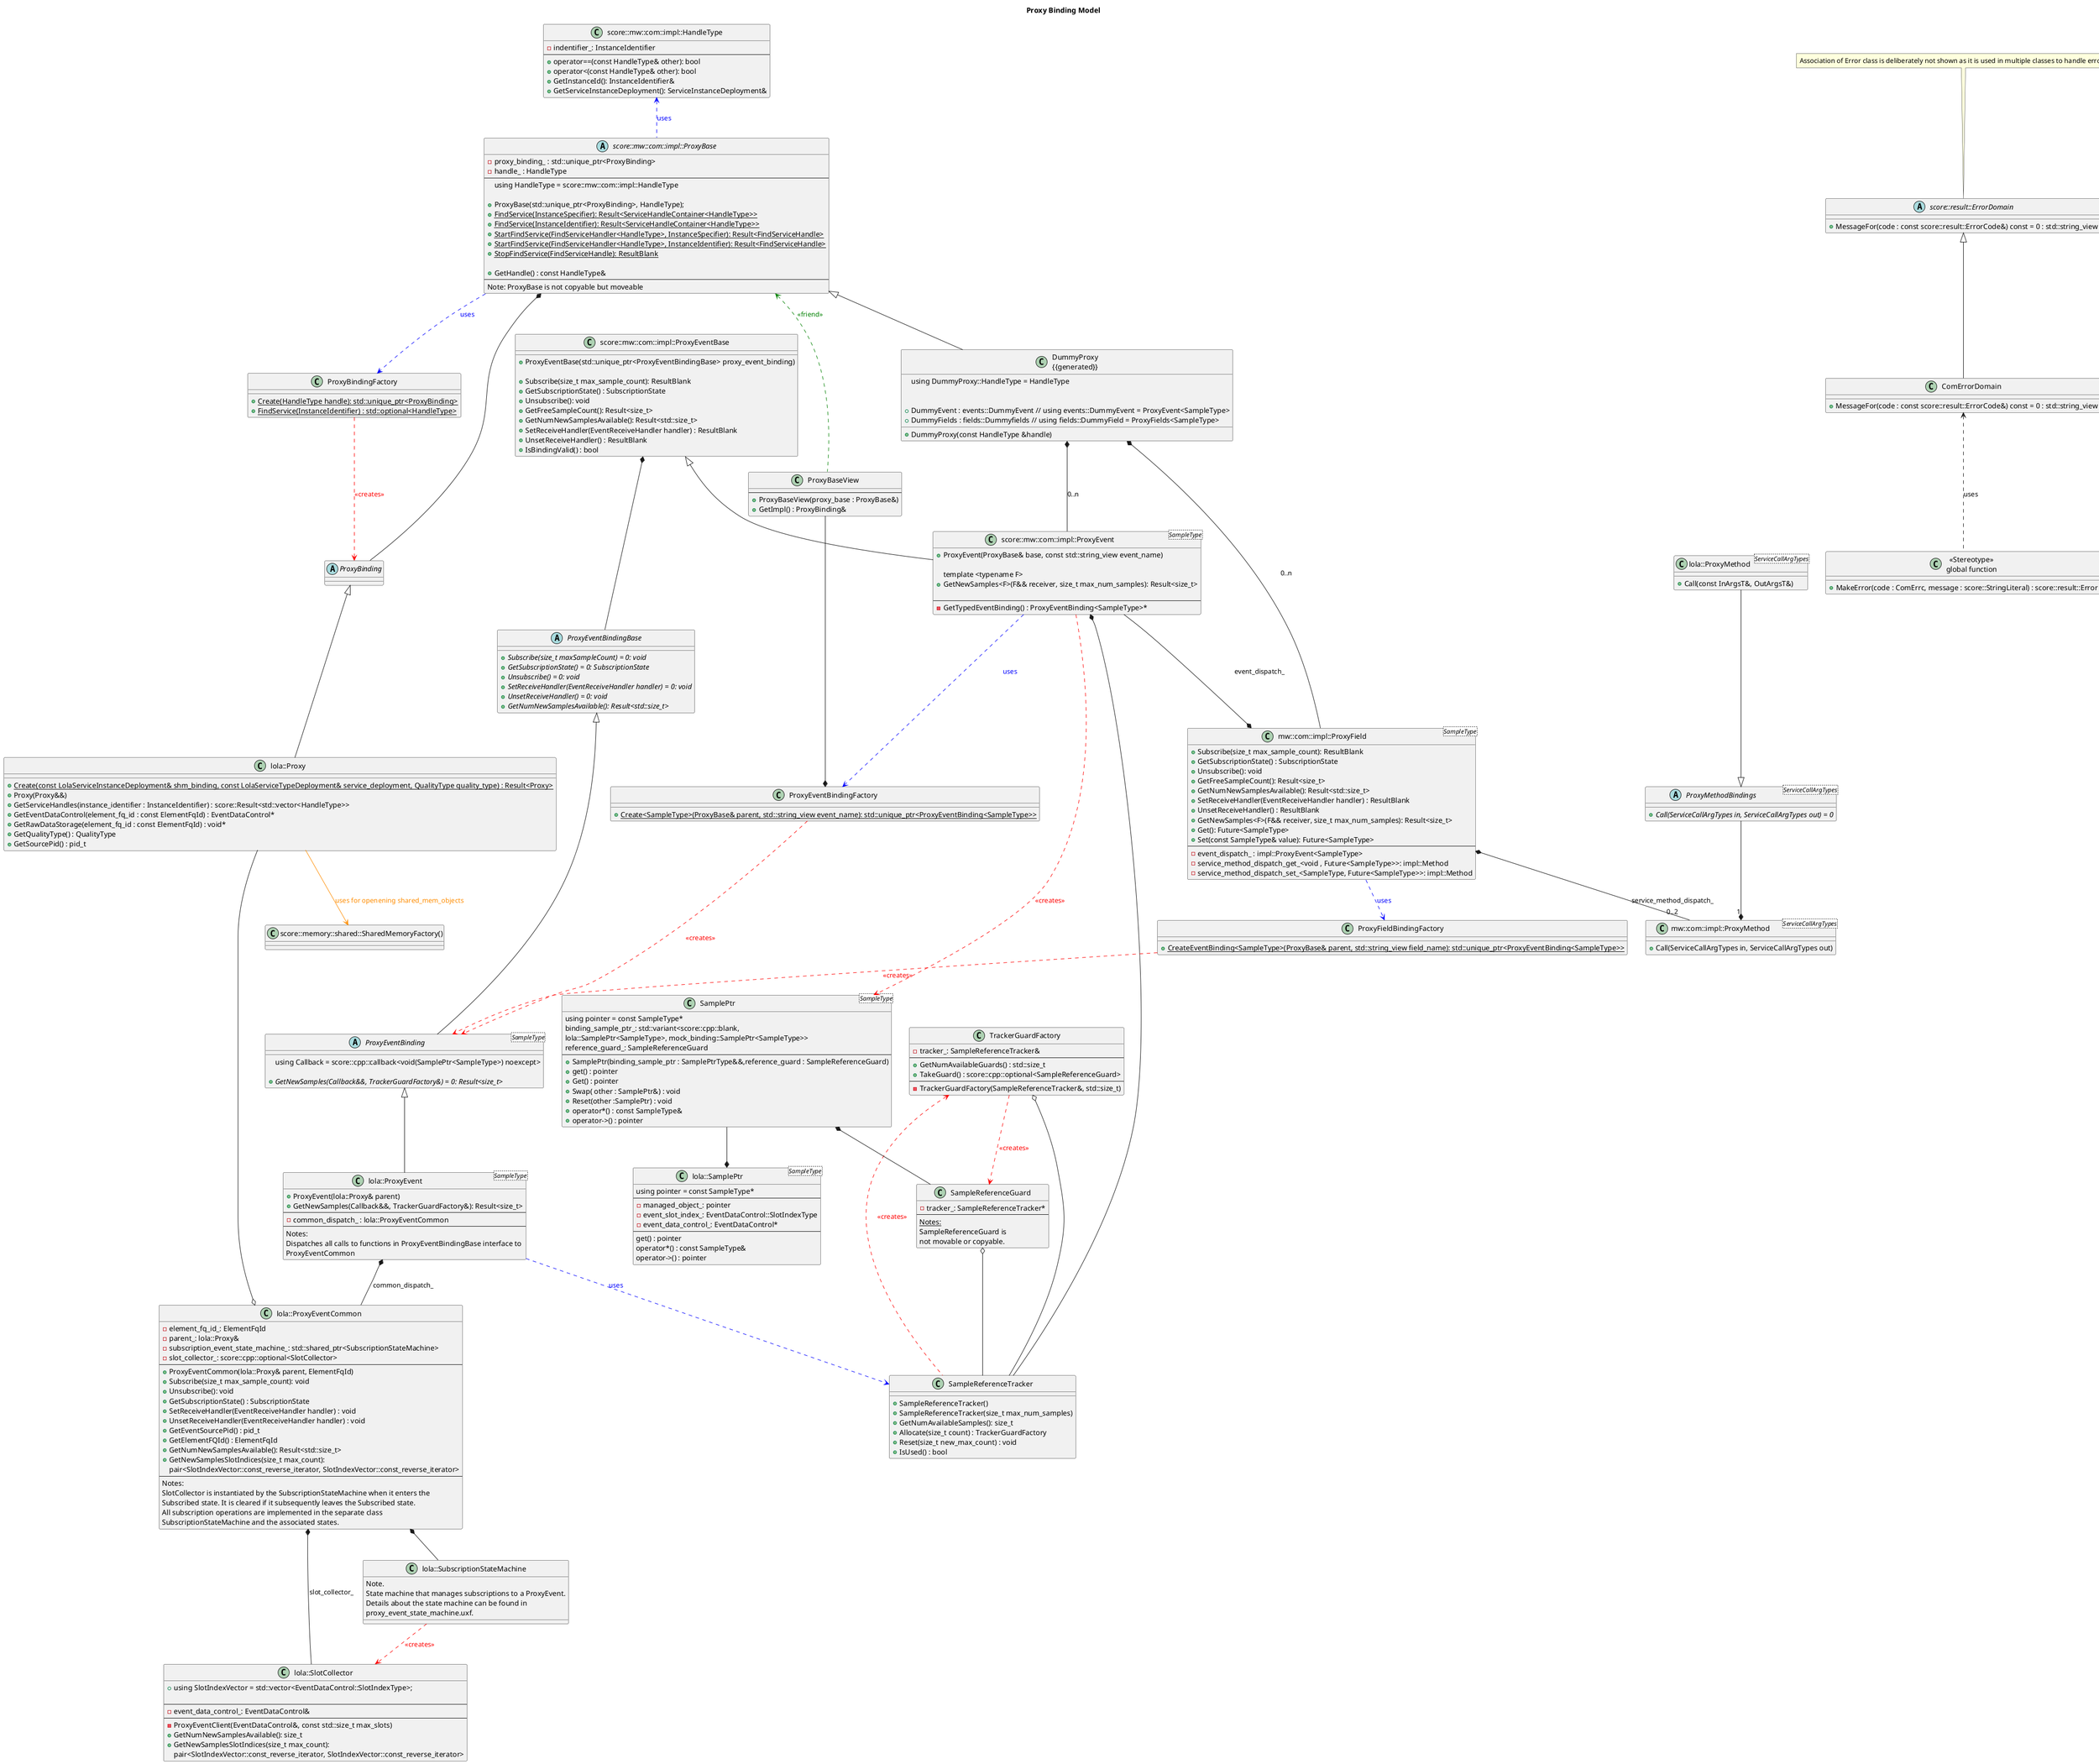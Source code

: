 @startuml "ProxyBindingModel"
title "Proxy Binding Model"

' Error domain classes
abstract class "score::result::ErrorDomain" as ScoreResultErrorDomain {
  +MessageFor(code : const score::result::ErrorCode&) const = 0 : std::string_view
}

class "ComErrorDomain" {
  +MessageFor(code : const score::result::ErrorCode&) const = 0 : std::string_view
}

class "<< Stereotype >>\nglobal function" as GlobalFunction {
  +MakeError(code : ComErrc, message : score::StringLiteral) : score::result::Error
}

note top of ScoreResultErrorDomain
  Association of Error class is deliberately not shown as it is used in multiple classes to handle error cases
end note

' Proxy classes
class "score::mw::com::impl::HandleType" as ScoreMwComImplHandleType {
  -indentifier_: InstanceIdentifier
  --
  +operator==(const HandleType& other): bool
  +operator<(const HandleType& other): bool
  +GetInstanceId(): InstanceIdentifier&
  +GetServiceInstanceDeployment(): ServiceInstanceDeployment&
}

abstract class "score::mw::com::impl::ProxyBase" as ScoreMwComImplProxyBase {
  -proxy_binding_ : std::unique_ptr<ProxyBinding>
  -handle_ : HandleType
  --
  using HandleType = score::mw::com::impl::HandleType

  +ProxyBase(std::unique_ptr<ProxyBinding>, HandleType);
  +{static} FindService(InstanceSpecifier): Result<ServiceHandleContainer<HandleType>>
  +{static} FindService(InstanceIdentifier): Result<ServiceHandleContainer<HandleType>>
  +{static} StartFindService(FindServiceHandler<HandleType>, InstanceSpecifier): Result<FindServiceHandle>
  +{static} StartFindService(FindServiceHandler<HandleType>, InstanceIdentifier): Result<FindServiceHandle>
  +{static} StopFindService(FindServiceHandle): ResultBlank

  +GetHandle() : const HandleType&
  --
  Note: ProxyBase is not copyable but moveable
}

abstract class "ProxyBinding" as ProxyBinding {
}

class "DummyProxy\n{{generated}}" as DummyProxy {
  using DummyProxy::HandleType = HandleType

  +DummyProxy(const HandleType &handle)

  +DummyEvent : events::DummyEvent // using events::DummyEvent = ProxyEvent<SampleType>
  +DummyFields : fields::Dummyfields // using fields::DummyField = ProxyFields<SampleType>
}

class "ProxyBindingFactory" {
  +{static} Create(HandleType handle): std::unique_ptr<ProxyBinding>
  +{static} FindService(InstanceIdentifier) : std::optional<HandleType>
}

class "lola::Proxy" as LolaProxy {
  +{static} Create(const LolaServiceInstanceDeployment& shm_binding, const LolaServiceTypeDeployment& service_deployment, QualityType quality_type) : Result<Proxy>
  +Proxy(Proxy&&)
  +GetServiceHandles(instance_identifier : InstanceIdentifier) : score::Result<std::vector<HandleType>>
  +GetEventDataControl(element_fq_id : const ElementFqId) : EventDataControl*
  +GetRawDataStorage(element_fq_id : const ElementFqId) : void*
  +GetQualityType() : QualityType
  +GetSourcePid() : pid_t
}

class "score::mw::com::impl::ProxyEventBase" as ScoreMwComImplProxyEventBase {
  +ProxyEventBase(std::unique_ptr<ProxyEventBindingBase> proxy_event_binding)

  +Subscribe(size_t max_sample_count): ResultBlank
  +GetSubscriptionState() : SubscriptionState
  +Unsubscribe(): void
  +GetFreeSampleCount(): Result<size_t>
  +GetNumNewSamplesAvailable(): Result<std::size_t>
  +SetReceiveHandler(EventReceiveHandler handler) : ResultBlank
  +UnsetReceiveHandler() : ResultBlank
  +IsBindingValid() : bool
}

class "score::mw::com::impl::ProxyEvent<SampleType>" as ScoreMwComImplProxyEventTemplate {
  +ProxyEvent(ProxyBase& base, const std::string_view event_name)

  template <typename F>
  +GetNewSamples<F>(F&& receiver, size_t max_num_samples): Result<size_t>

  --
  -GetTypedEventBinding() : ProxyEventBinding<SampleType>*
}

abstract class "ProxyEventBindingBase" as ProxyEventBindingBase {
  +{abstract} Subscribe(size_t maxSampleCount) = 0: void
  +{abstract} GetSubscriptionState() = 0: SubscriptionState
  +{abstract} Unsubscribe() = 0: void
  +{abstract} SetReceiveHandler(EventReceiveHandler handler) = 0: void
  +{abstract} UnsetReceiveHandler() = 0: void
  +{abstract} GetNumNewSamplesAvailable(): Result<std::size_t>
}

abstract class "ProxyEventBinding<SampleType>" as ProxyEventBindingTemplate {
  using Callback = score::cpp::callback<void(SamplePtr<SampleType>) noexcept>

  +{abstract} GetNewSamples(Callback&&, TrackerGuardFactory&) = 0: Result<size_t>
}

class "lola::ProxyEvent<SampleType>" as LolaProxyEventTemplate {
  +ProxyEvent(lola::Proxy& parent)
  +GetNewSamples(Callback&&, TrackerGuardFactory&): Result<size_t>
  --
  -common_dispatch_ : lola::ProxyEventCommon
  --
  Notes:
  Dispatches all calls to functions in ProxyEventBindingBase interface to
  ProxyEventCommon
}

class "lola::ProxyEventCommon" as LolaProxyEventCommon {
  -element_fq_id_: ElementFqId
  -parent_: lola::Proxy&
  -subscription_event_state_machine_: std::shared_ptr<SubscriptionStateMachine>
  -slot_collector_: score::cpp::optional<SlotCollector>
  --
  +ProxyEventCommon(lola::Proxy& parent, ElementFqId)
  +Subscribe(size_t max_sample_count): void
  +Unsubscribe(): void
  +GetSubscriptionState() : SubscriptionState
  +SetReceiveHandler(EventReceiveHandler handler) : void
  +UnsetReceiveHandler(EventReceiveHandler handler) : void
  +GetEventSourcePid() : pid_t
  +GetElementFQId() : ElementFqId
  +GetNumNewSamplesAvailable(): Result<std::size_t>
  +GetNewSamplesSlotIndices(size_t max_count):
   pair<SlotIndexVector::const_reverse_iterator, SlotIndexVector::const_reverse_iterator>
  --
  Notes:
  SlotCollector is instantiated by the SubscriptionStateMachine when it enters the
  Subscribed state. It is cleared if it subsequently leaves the Subscribed state.
  All subscription operations are implemented in the separate class
  SubscriptionStateMachine and the associated states.
}

class "lola::SubscriptionStateMachine" as LolaSubscriptionStateMachine {
  Note.
  State machine that manages subscriptions to a ProxyEvent.
  Details about the state machine can be found in
  proxy_event_state_machine.uxf.
}

class "mw::com::impl::ProxyField<SampleType>" as MwComImplProxyFieldTemplate {
  +Subscribe(size_t max_sample_count): ResultBlank
  +GetSubscriptionState() : SubscriptionState
  +Unsubscribe(): void
  +GetFreeSampleCount(): Result<size_t>
  +GetNumNewSamplesAvailable(): Result<std::size_t>
  +SetReceiveHandler(EventReceiveHandler handler) : ResultBlank
  +UnsetReceiveHandler() : ResultBlank
  +GetNewSamples<F>(F&& receiver, size_t max_num_samples): Result<size_t>
  +Get(): Future<SampleType>
  +Set(const SampleType& value): Future<SampleType>
  --
  -event_dispatch_ : impl::ProxyEvent<SampleType>
  -service_method_dispatch_get_<void , Future<SampleType>>: impl::Method
  -service_method_dispatch_set_<SampleType, Future<SampleType>>: impl::Method
}

class "mw::com::impl::ProxyMethod<ServiceCallArgTypes>" as MwComImplProxyMethodTemplate {
  +Call(ServiceCallArgTypes in, ServiceCallArgTypes out)
}

abstract class "ProxyMethodBindings<ServiceCallArgTypes>" as ProxyMethodBindingsTemplate {
  +{abstract} Call(ServiceCallArgTypes in, ServiceCallArgTypes out) = 0
}

class "lola::ProxyMethod<ServiceCallArgTypes>" as LolaProxyMethodTemplate {
  +Call(const InArgsT&, OutArgsT&)
}

class "ProxyEventBindingFactory" {
  +{static} Create<SampleType>(ProxyBase& parent, std::string_view event_name): std::unique_ptr<ProxyEventBinding<SampleType>>
}

class "ProxyFieldBindingFactory" {
  +{static} CreateEventBinding<SampleType>(ProxyBase& parent, std::string_view field_name): std::unique_ptr<ProxyEventBinding<SampleType>>
}

class "SampleReferenceTracker" {
  +SampleReferenceTracker()
  +SampleReferenceTracker(size_t max_num_samples)
  +GetNumAvailableSamples(): size_t
  +Allocate(size_t count) : TrackerGuardFactory
  +Reset(size_t new_max_count) : void
  +IsUsed() : bool
}

class "TrackerGuardFactory" {
  -tracker_: SampleReferenceTracker&
  --
  +GetNumAvailableGuards() : std::size_t
  +TakeGuard() : score::cpp::optional<SampleReferenceGuard>
  --
  -TrackerGuardFactory(SampleReferenceTracker&, std::size_t)
}

class "SampleReferenceGuard" {
  -tracker_: SampleReferenceTracker*
  --
  <u>Notes:</u>
  SampleReferenceGuard is
  not movable or copyable.
}

class "SamplePtr<SampleType>" as SamplePtrTemplate {
  using pointer = const SampleType*
  binding_sample_ptr_: std::variant<score::cpp::blank,
      lola::SamplePtr<SampleType>, mock_binding::SamplePtr<SampleType>>
  reference_guard_: SampleReferenceGuard
  --
  + SamplePtr(binding_sample_ptr : SamplePtrType&&,reference_guard : SampleReferenceGuard)
  +get() : pointer
  +Get() : pointer
  +Swap( other : SamplePtr&) : void
  +Reset(other :SamplePtr) : void
  +operator*() : const SampleType&
  +operator->() : pointer
}

class "lola::SamplePtr<SampleType>" as LolaSamplePtrTemplate {
  using pointer = const SampleType*
  --
  -managed_object_: pointer
  -event_slot_index_: EventDataControl::SlotIndexType
  -event_data_control_: EventDataControl*
  --
  get() : pointer
  operator*() : const SampleType&
  operator->() : pointer
}

class "lola::SlotCollector" as LolaSlotCollector {
  +using SlotIndexVector = std::vector<EventDataControl::SlotIndexType>;

  --
  -event_data_control_: EventDataControl&
  --
  -ProxyEventClient(EventDataControl&, const std::size_t max_slots)
  +GetNumNewSamplesAvailable(): size_t
  +GetNewSamplesSlotIndices(size_t max_count):
   pair<SlotIndexVector::const_reverse_iterator, SlotIndexVector::const_reverse_iterator>
}

class "ProxyBaseView" {
  --
  +ProxyBaseView(proxy_base : ProxyBase&)
  +GetImpl() : ProxyBinding&
}

class "score::memory::shared::SharedMemoryFactory()" as shmfactory {
}

' Relationships
LolaProxy --> shmfactory #darkorange;text:darkorange : uses for openening shared_mem_objects
ScoreResultErrorDomain <|-- "ComErrorDomain"
"ComErrorDomain" <.. GlobalFunction : uses

ScoreMwComImplHandleType <.down. ScoreMwComImplProxyBase #blue;text:blue : uses
"ProxyBindingFactory" <.up. ScoreMwComImplProxyBase #blue;text:blue : uses
ScoreMwComImplProxyBase <|-d- DummyProxy
ScoreMwComImplProxyBase *-right- ProxyBinding

"ProxyBindingFactory" .down.> ProxyBinding #red;text:red : <<creates>>
ProxyBinding <|-- LolaProxy
ProxyBaseView .up.> ScoreMwComImplProxyBase #green;text:green : <<friend>>
DummyProxy *-- ScoreMwComImplProxyEventTemplate : 0..n
DummyProxy *-- MwComImplProxyFieldTemplate : 0..n
ScoreMwComImplProxyEventBase <|-- ScoreMwComImplProxyEventTemplate
ScoreMwComImplProxyEventBase *-- ProxyEventBindingBase
ScoreMwComImplProxyEventTemplate ..> SamplePtrTemplate #red;text:red : <<creates>>
ScoreMwComImplProxyEventTemplate ..> "ProxyEventBindingFactory" #blue;text:blue : uses
ScoreMwComImplProxyEventTemplate *-- SampleReferenceTracker
ScoreMwComImplProxyEventTemplate --* MwComImplProxyFieldTemplate : event_dispatch_
LolaProxy --o LolaProxyEventCommon
ProxyEventBindingBase <|-- ProxyEventBindingTemplate
"ProxyEventBindingFactory" ..> ProxyEventBindingTemplate #red;text:red : <<creates>>
"ProxyFieldBindingFactory" ..> ProxyEventBindingTemplate #red;text:red : <<creates>>
ProxyEventBindingTemplate <|-- LolaProxyEventTemplate
MwComImplProxyFieldTemplate *-- "0..2" MwComImplProxyMethodTemplate : service_method_dispatch_
ProxyMethodBindingsTemplate --* "1" MwComImplProxyMethodTemplate
LolaProxyMethodTemplate --|> ProxyMethodBindingsTemplate
MwComImplProxyFieldTemplate ..> "ProxyFieldBindingFactory" #blue;text:blue : uses
LolaProxyEventTemplate ..> "SampleReferenceTracker" #blue;text:blue : uses
"TrackerGuardFactory" o-- "SampleReferenceTracker"
"TrackerGuardFactory" <.. "SampleReferenceTracker" #red;text:red : <<creates>>
"SampleReferenceGuard" o-- "SampleReferenceTracker"
"TrackerGuardFactory" ..> "SampleReferenceGuard" #red;text:red : <<creates>>
SamplePtrTemplate *-- "SampleReferenceGuard"
SamplePtrTemplate --* LolaSamplePtrTemplate
ProxyBaseView --* ProxyEventBindingFactory
LolaProxyEventTemplate *-- LolaProxyEventCommon : common_dispatch_
LolaProxyEventCommon *-- LolaSubscriptionStateMachine
LolaProxyEventCommon *-- LolaSlotCollector : slot_collector_
LolaSubscriptionStateMachine ..> LolaSlotCollector #red;text:red : <<creates>>

@enduml
